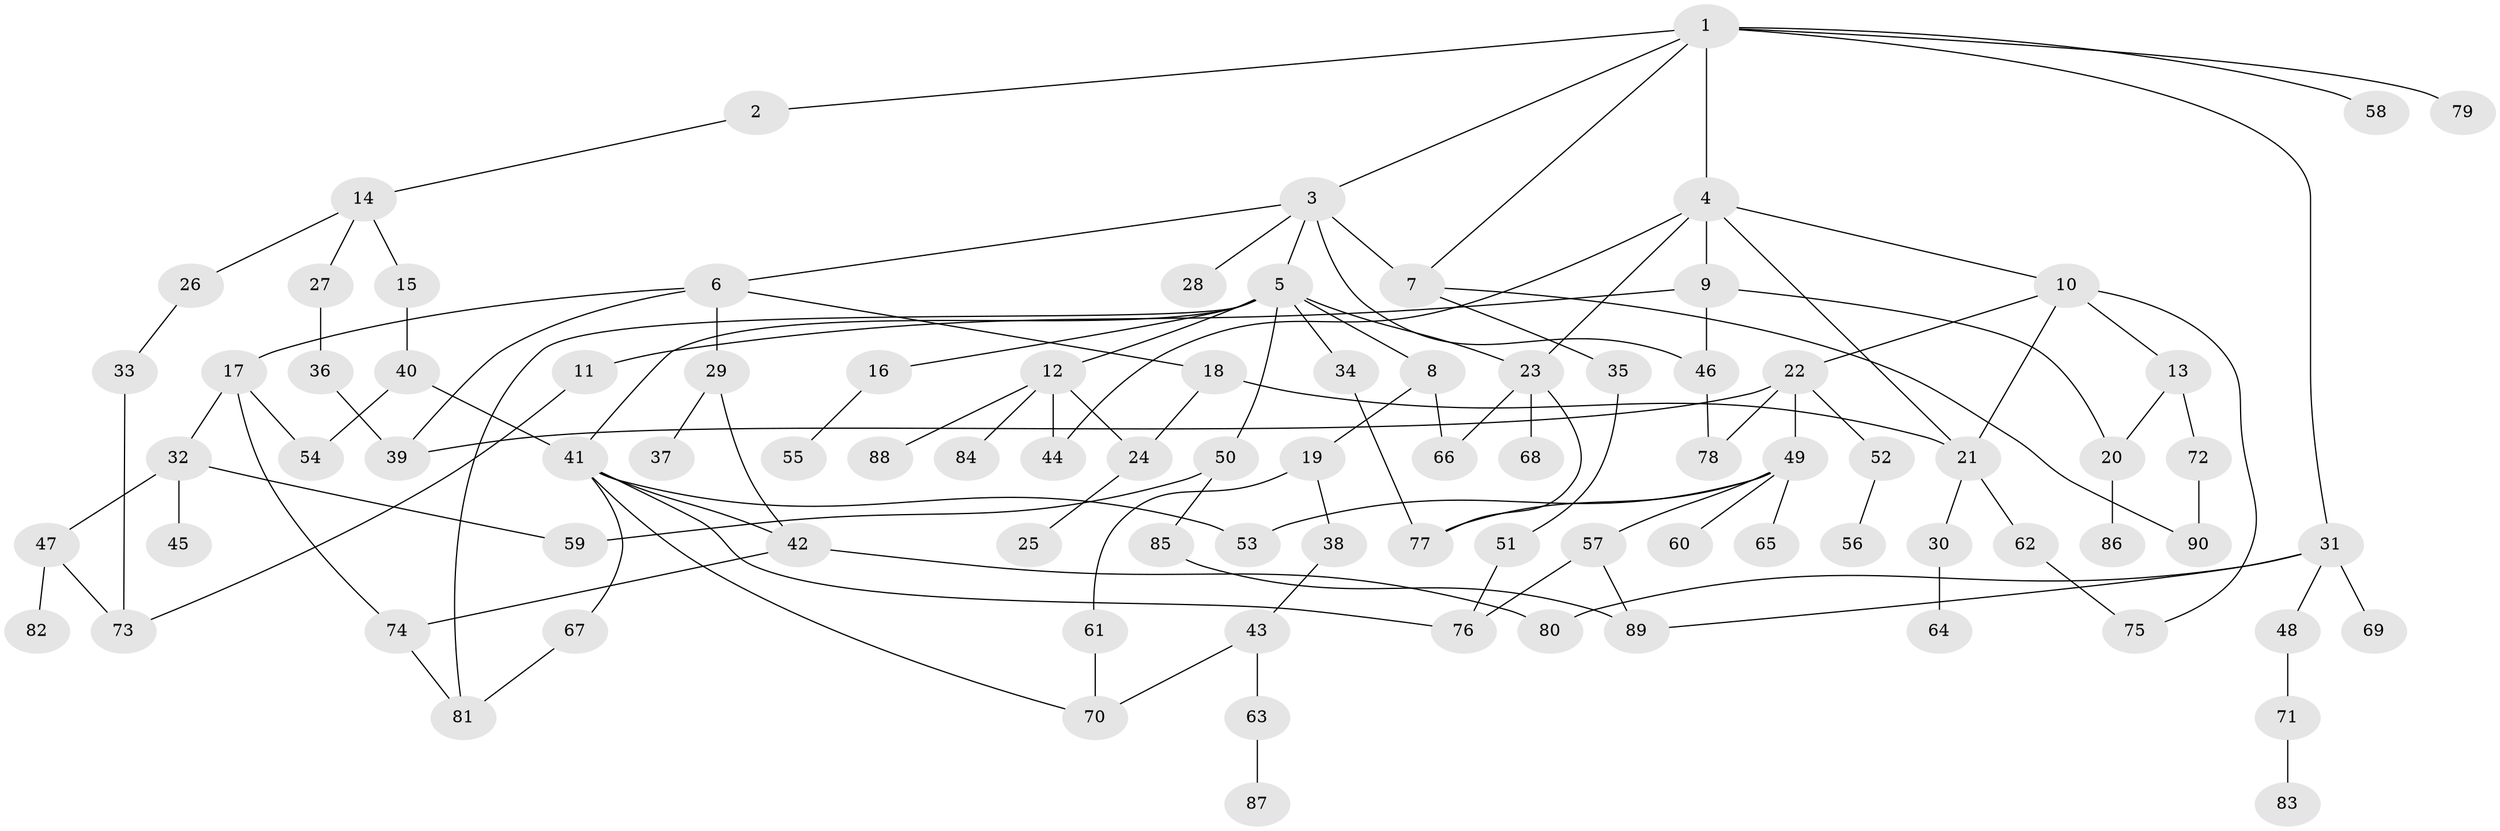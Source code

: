 // coarse degree distribution, {6: 0.04838709677419355, 2: 0.27419354838709675, 7: 0.03225806451612903, 8: 0.03225806451612903, 10: 0.016129032258064516, 5: 0.03225806451612903, 4: 0.11290322580645161, 3: 0.1935483870967742, 1: 0.25806451612903225}
// Generated by graph-tools (version 1.1) at 2025/51/02/27/25 19:51:38]
// undirected, 90 vertices, 122 edges
graph export_dot {
graph [start="1"]
  node [color=gray90,style=filled];
  1;
  2;
  3;
  4;
  5;
  6;
  7;
  8;
  9;
  10;
  11;
  12;
  13;
  14;
  15;
  16;
  17;
  18;
  19;
  20;
  21;
  22;
  23;
  24;
  25;
  26;
  27;
  28;
  29;
  30;
  31;
  32;
  33;
  34;
  35;
  36;
  37;
  38;
  39;
  40;
  41;
  42;
  43;
  44;
  45;
  46;
  47;
  48;
  49;
  50;
  51;
  52;
  53;
  54;
  55;
  56;
  57;
  58;
  59;
  60;
  61;
  62;
  63;
  64;
  65;
  66;
  67;
  68;
  69;
  70;
  71;
  72;
  73;
  74;
  75;
  76;
  77;
  78;
  79;
  80;
  81;
  82;
  83;
  84;
  85;
  86;
  87;
  88;
  89;
  90;
  1 -- 2;
  1 -- 3;
  1 -- 4;
  1 -- 7;
  1 -- 31;
  1 -- 58;
  1 -- 79;
  2 -- 14;
  3 -- 5;
  3 -- 6;
  3 -- 28;
  3 -- 7;
  3 -- 46;
  4 -- 9;
  4 -- 10;
  4 -- 21;
  4 -- 23;
  4 -- 44;
  5 -- 8;
  5 -- 12;
  5 -- 16;
  5 -- 23;
  5 -- 34;
  5 -- 50;
  5 -- 81;
  5 -- 41;
  6 -- 17;
  6 -- 18;
  6 -- 29;
  6 -- 39;
  7 -- 35;
  7 -- 90;
  8 -- 19;
  8 -- 66;
  9 -- 11;
  9 -- 46;
  9 -- 20;
  10 -- 13;
  10 -- 22;
  10 -- 75;
  10 -- 21;
  11 -- 73;
  12 -- 24;
  12 -- 44;
  12 -- 84;
  12 -- 88;
  13 -- 20;
  13 -- 72;
  14 -- 15;
  14 -- 26;
  14 -- 27;
  15 -- 40;
  16 -- 55;
  17 -- 32;
  17 -- 54;
  17 -- 74;
  18 -- 24;
  18 -- 21;
  19 -- 38;
  19 -- 61;
  20 -- 86;
  21 -- 30;
  21 -- 62;
  22 -- 49;
  22 -- 52;
  22 -- 39;
  22 -- 78;
  23 -- 68;
  23 -- 66;
  23 -- 77;
  24 -- 25;
  26 -- 33;
  27 -- 36;
  29 -- 37;
  29 -- 42;
  30 -- 64;
  31 -- 48;
  31 -- 69;
  31 -- 89;
  31 -- 80;
  32 -- 45;
  32 -- 47;
  32 -- 59;
  33 -- 73;
  34 -- 77;
  35 -- 51;
  36 -- 39;
  38 -- 43;
  40 -- 41;
  40 -- 54;
  41 -- 53;
  41 -- 67;
  41 -- 70;
  41 -- 42;
  41 -- 76;
  42 -- 80;
  42 -- 74;
  43 -- 63;
  43 -- 70;
  46 -- 78;
  47 -- 82;
  47 -- 73;
  48 -- 71;
  49 -- 57;
  49 -- 60;
  49 -- 65;
  49 -- 77;
  49 -- 53;
  50 -- 85;
  50 -- 59;
  51 -- 76;
  52 -- 56;
  57 -- 76;
  57 -- 89;
  61 -- 70;
  62 -- 75;
  63 -- 87;
  67 -- 81;
  71 -- 83;
  72 -- 90;
  74 -- 81;
  85 -- 89;
}
